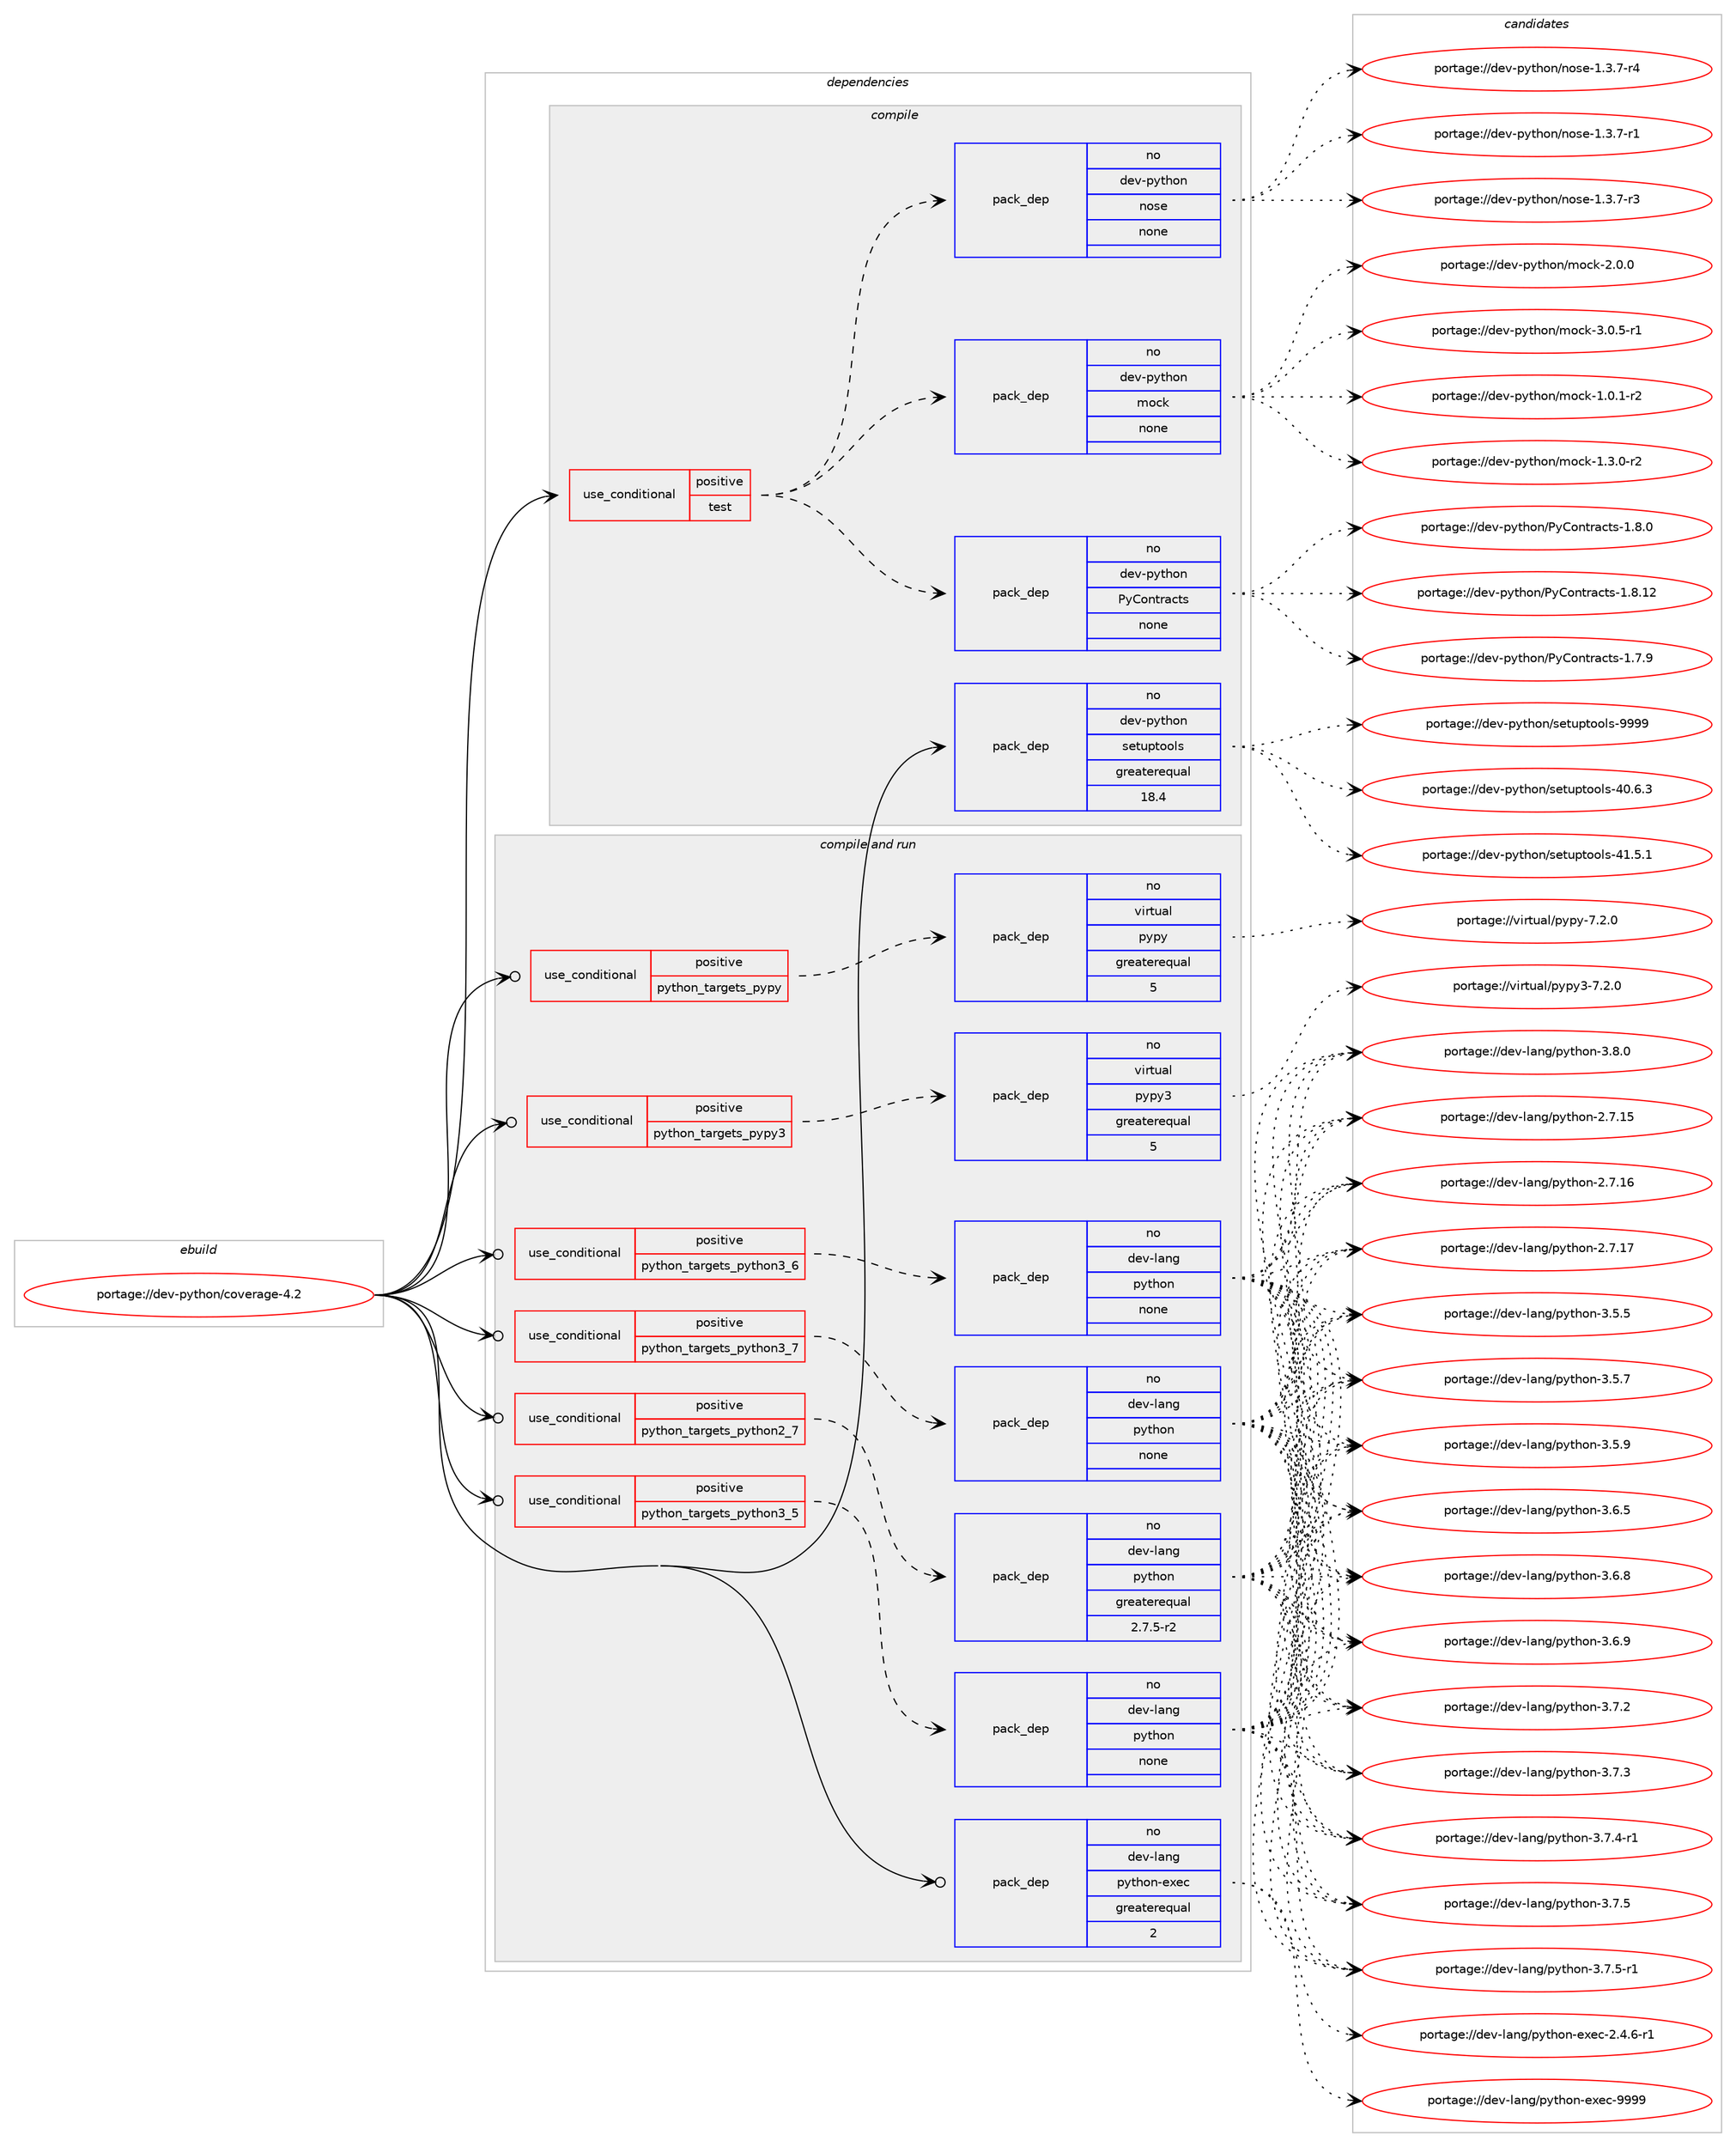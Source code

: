 digraph prolog {

# *************
# Graph options
# *************

newrank=true;
concentrate=true;
compound=true;
graph [rankdir=LR,fontname=Helvetica,fontsize=10,ranksep=1.5];#, ranksep=2.5, nodesep=0.2];
edge  [arrowhead=vee];
node  [fontname=Helvetica,fontsize=10];

# **********
# The ebuild
# **********

subgraph cluster_leftcol {
color=gray;
rank=same;
label=<<i>ebuild</i>>;
id [label="portage://dev-python/coverage-4.2", color=red, width=4, href="../dev-python/coverage-4.2.svg"];
}

# ****************
# The dependencies
# ****************

subgraph cluster_midcol {
color=gray;
label=<<i>dependencies</i>>;
subgraph cluster_compile {
fillcolor="#eeeeee";
style=filled;
label=<<i>compile</i>>;
subgraph cond27219 {
dependency135042 [label=<<TABLE BORDER="0" CELLBORDER="1" CELLSPACING="0" CELLPADDING="4"><TR><TD ROWSPAN="3" CELLPADDING="10">use_conditional</TD></TR><TR><TD>positive</TD></TR><TR><TD>test</TD></TR></TABLE>>, shape=none, color=red];
subgraph pack104513 {
dependency135043 [label=<<TABLE BORDER="0" CELLBORDER="1" CELLSPACING="0" CELLPADDING="4" WIDTH="220"><TR><TD ROWSPAN="6" CELLPADDING="30">pack_dep</TD></TR><TR><TD WIDTH="110">no</TD></TR><TR><TD>dev-python</TD></TR><TR><TD>PyContracts</TD></TR><TR><TD>none</TD></TR><TR><TD></TD></TR></TABLE>>, shape=none, color=blue];
}
dependency135042:e -> dependency135043:w [weight=20,style="dashed",arrowhead="vee"];
subgraph pack104514 {
dependency135044 [label=<<TABLE BORDER="0" CELLBORDER="1" CELLSPACING="0" CELLPADDING="4" WIDTH="220"><TR><TD ROWSPAN="6" CELLPADDING="30">pack_dep</TD></TR><TR><TD WIDTH="110">no</TD></TR><TR><TD>dev-python</TD></TR><TR><TD>mock</TD></TR><TR><TD>none</TD></TR><TR><TD></TD></TR></TABLE>>, shape=none, color=blue];
}
dependency135042:e -> dependency135044:w [weight=20,style="dashed",arrowhead="vee"];
subgraph pack104515 {
dependency135045 [label=<<TABLE BORDER="0" CELLBORDER="1" CELLSPACING="0" CELLPADDING="4" WIDTH="220"><TR><TD ROWSPAN="6" CELLPADDING="30">pack_dep</TD></TR><TR><TD WIDTH="110">no</TD></TR><TR><TD>dev-python</TD></TR><TR><TD>nose</TD></TR><TR><TD>none</TD></TR><TR><TD></TD></TR></TABLE>>, shape=none, color=blue];
}
dependency135042:e -> dependency135045:w [weight=20,style="dashed",arrowhead="vee"];
}
id:e -> dependency135042:w [weight=20,style="solid",arrowhead="vee"];
subgraph pack104516 {
dependency135046 [label=<<TABLE BORDER="0" CELLBORDER="1" CELLSPACING="0" CELLPADDING="4" WIDTH="220"><TR><TD ROWSPAN="6" CELLPADDING="30">pack_dep</TD></TR><TR><TD WIDTH="110">no</TD></TR><TR><TD>dev-python</TD></TR><TR><TD>setuptools</TD></TR><TR><TD>greaterequal</TD></TR><TR><TD>18.4</TD></TR></TABLE>>, shape=none, color=blue];
}
id:e -> dependency135046:w [weight=20,style="solid",arrowhead="vee"];
}
subgraph cluster_compileandrun {
fillcolor="#eeeeee";
style=filled;
label=<<i>compile and run</i>>;
subgraph cond27220 {
dependency135047 [label=<<TABLE BORDER="0" CELLBORDER="1" CELLSPACING="0" CELLPADDING="4"><TR><TD ROWSPAN="3" CELLPADDING="10">use_conditional</TD></TR><TR><TD>positive</TD></TR><TR><TD>python_targets_pypy</TD></TR></TABLE>>, shape=none, color=red];
subgraph pack104517 {
dependency135048 [label=<<TABLE BORDER="0" CELLBORDER="1" CELLSPACING="0" CELLPADDING="4" WIDTH="220"><TR><TD ROWSPAN="6" CELLPADDING="30">pack_dep</TD></TR><TR><TD WIDTH="110">no</TD></TR><TR><TD>virtual</TD></TR><TR><TD>pypy</TD></TR><TR><TD>greaterequal</TD></TR><TR><TD>5</TD></TR></TABLE>>, shape=none, color=blue];
}
dependency135047:e -> dependency135048:w [weight=20,style="dashed",arrowhead="vee"];
}
id:e -> dependency135047:w [weight=20,style="solid",arrowhead="odotvee"];
subgraph cond27221 {
dependency135049 [label=<<TABLE BORDER="0" CELLBORDER="1" CELLSPACING="0" CELLPADDING="4"><TR><TD ROWSPAN="3" CELLPADDING="10">use_conditional</TD></TR><TR><TD>positive</TD></TR><TR><TD>python_targets_pypy3</TD></TR></TABLE>>, shape=none, color=red];
subgraph pack104518 {
dependency135050 [label=<<TABLE BORDER="0" CELLBORDER="1" CELLSPACING="0" CELLPADDING="4" WIDTH="220"><TR><TD ROWSPAN="6" CELLPADDING="30">pack_dep</TD></TR><TR><TD WIDTH="110">no</TD></TR><TR><TD>virtual</TD></TR><TR><TD>pypy3</TD></TR><TR><TD>greaterequal</TD></TR><TR><TD>5</TD></TR></TABLE>>, shape=none, color=blue];
}
dependency135049:e -> dependency135050:w [weight=20,style="dashed",arrowhead="vee"];
}
id:e -> dependency135049:w [weight=20,style="solid",arrowhead="odotvee"];
subgraph cond27222 {
dependency135051 [label=<<TABLE BORDER="0" CELLBORDER="1" CELLSPACING="0" CELLPADDING="4"><TR><TD ROWSPAN="3" CELLPADDING="10">use_conditional</TD></TR><TR><TD>positive</TD></TR><TR><TD>python_targets_python2_7</TD></TR></TABLE>>, shape=none, color=red];
subgraph pack104519 {
dependency135052 [label=<<TABLE BORDER="0" CELLBORDER="1" CELLSPACING="0" CELLPADDING="4" WIDTH="220"><TR><TD ROWSPAN="6" CELLPADDING="30">pack_dep</TD></TR><TR><TD WIDTH="110">no</TD></TR><TR><TD>dev-lang</TD></TR><TR><TD>python</TD></TR><TR><TD>greaterequal</TD></TR><TR><TD>2.7.5-r2</TD></TR></TABLE>>, shape=none, color=blue];
}
dependency135051:e -> dependency135052:w [weight=20,style="dashed",arrowhead="vee"];
}
id:e -> dependency135051:w [weight=20,style="solid",arrowhead="odotvee"];
subgraph cond27223 {
dependency135053 [label=<<TABLE BORDER="0" CELLBORDER="1" CELLSPACING="0" CELLPADDING="4"><TR><TD ROWSPAN="3" CELLPADDING="10">use_conditional</TD></TR><TR><TD>positive</TD></TR><TR><TD>python_targets_python3_5</TD></TR></TABLE>>, shape=none, color=red];
subgraph pack104520 {
dependency135054 [label=<<TABLE BORDER="0" CELLBORDER="1" CELLSPACING="0" CELLPADDING="4" WIDTH="220"><TR><TD ROWSPAN="6" CELLPADDING="30">pack_dep</TD></TR><TR><TD WIDTH="110">no</TD></TR><TR><TD>dev-lang</TD></TR><TR><TD>python</TD></TR><TR><TD>none</TD></TR><TR><TD></TD></TR></TABLE>>, shape=none, color=blue];
}
dependency135053:e -> dependency135054:w [weight=20,style="dashed",arrowhead="vee"];
}
id:e -> dependency135053:w [weight=20,style="solid",arrowhead="odotvee"];
subgraph cond27224 {
dependency135055 [label=<<TABLE BORDER="0" CELLBORDER="1" CELLSPACING="0" CELLPADDING="4"><TR><TD ROWSPAN="3" CELLPADDING="10">use_conditional</TD></TR><TR><TD>positive</TD></TR><TR><TD>python_targets_python3_6</TD></TR></TABLE>>, shape=none, color=red];
subgraph pack104521 {
dependency135056 [label=<<TABLE BORDER="0" CELLBORDER="1" CELLSPACING="0" CELLPADDING="4" WIDTH="220"><TR><TD ROWSPAN="6" CELLPADDING="30">pack_dep</TD></TR><TR><TD WIDTH="110">no</TD></TR><TR><TD>dev-lang</TD></TR><TR><TD>python</TD></TR><TR><TD>none</TD></TR><TR><TD></TD></TR></TABLE>>, shape=none, color=blue];
}
dependency135055:e -> dependency135056:w [weight=20,style="dashed",arrowhead="vee"];
}
id:e -> dependency135055:w [weight=20,style="solid",arrowhead="odotvee"];
subgraph cond27225 {
dependency135057 [label=<<TABLE BORDER="0" CELLBORDER="1" CELLSPACING="0" CELLPADDING="4"><TR><TD ROWSPAN="3" CELLPADDING="10">use_conditional</TD></TR><TR><TD>positive</TD></TR><TR><TD>python_targets_python3_7</TD></TR></TABLE>>, shape=none, color=red];
subgraph pack104522 {
dependency135058 [label=<<TABLE BORDER="0" CELLBORDER="1" CELLSPACING="0" CELLPADDING="4" WIDTH="220"><TR><TD ROWSPAN="6" CELLPADDING="30">pack_dep</TD></TR><TR><TD WIDTH="110">no</TD></TR><TR><TD>dev-lang</TD></TR><TR><TD>python</TD></TR><TR><TD>none</TD></TR><TR><TD></TD></TR></TABLE>>, shape=none, color=blue];
}
dependency135057:e -> dependency135058:w [weight=20,style="dashed",arrowhead="vee"];
}
id:e -> dependency135057:w [weight=20,style="solid",arrowhead="odotvee"];
subgraph pack104523 {
dependency135059 [label=<<TABLE BORDER="0" CELLBORDER="1" CELLSPACING="0" CELLPADDING="4" WIDTH="220"><TR><TD ROWSPAN="6" CELLPADDING="30">pack_dep</TD></TR><TR><TD WIDTH="110">no</TD></TR><TR><TD>dev-lang</TD></TR><TR><TD>python-exec</TD></TR><TR><TD>greaterequal</TD></TR><TR><TD>2</TD></TR></TABLE>>, shape=none, color=blue];
}
id:e -> dependency135059:w [weight=20,style="solid",arrowhead="odotvee"];
}
subgraph cluster_run {
fillcolor="#eeeeee";
style=filled;
label=<<i>run</i>>;
}
}

# **************
# The candidates
# **************

subgraph cluster_choices {
rank=same;
color=gray;
label=<<i>candidates</i>>;

subgraph choice104513 {
color=black;
nodesep=1;
choiceportage100101118451121211161041111104780121671111101161149799116115454946554657 [label="portage://dev-python/PyContracts-1.7.9", color=red, width=4,href="../dev-python/PyContracts-1.7.9.svg"];
choiceportage100101118451121211161041111104780121671111101161149799116115454946564648 [label="portage://dev-python/PyContracts-1.8.0", color=red, width=4,href="../dev-python/PyContracts-1.8.0.svg"];
choiceportage10010111845112121116104111110478012167111110116114979911611545494656464950 [label="portage://dev-python/PyContracts-1.8.12", color=red, width=4,href="../dev-python/PyContracts-1.8.12.svg"];
dependency135043:e -> choiceportage100101118451121211161041111104780121671111101161149799116115454946554657:w [style=dotted,weight="100"];
dependency135043:e -> choiceportage100101118451121211161041111104780121671111101161149799116115454946564648:w [style=dotted,weight="100"];
dependency135043:e -> choiceportage10010111845112121116104111110478012167111110116114979911611545494656464950:w [style=dotted,weight="100"];
}
subgraph choice104514 {
color=black;
nodesep=1;
choiceportage1001011184511212111610411111047109111991074549464846494511450 [label="portage://dev-python/mock-1.0.1-r2", color=red, width=4,href="../dev-python/mock-1.0.1-r2.svg"];
choiceportage1001011184511212111610411111047109111991074549465146484511450 [label="portage://dev-python/mock-1.3.0-r2", color=red, width=4,href="../dev-python/mock-1.3.0-r2.svg"];
choiceportage100101118451121211161041111104710911199107455046484648 [label="portage://dev-python/mock-2.0.0", color=red, width=4,href="../dev-python/mock-2.0.0.svg"];
choiceportage1001011184511212111610411111047109111991074551464846534511449 [label="portage://dev-python/mock-3.0.5-r1", color=red, width=4,href="../dev-python/mock-3.0.5-r1.svg"];
dependency135044:e -> choiceportage1001011184511212111610411111047109111991074549464846494511450:w [style=dotted,weight="100"];
dependency135044:e -> choiceportage1001011184511212111610411111047109111991074549465146484511450:w [style=dotted,weight="100"];
dependency135044:e -> choiceportage100101118451121211161041111104710911199107455046484648:w [style=dotted,weight="100"];
dependency135044:e -> choiceportage1001011184511212111610411111047109111991074551464846534511449:w [style=dotted,weight="100"];
}
subgraph choice104515 {
color=black;
nodesep=1;
choiceportage10010111845112121116104111110471101111151014549465146554511449 [label="portage://dev-python/nose-1.3.7-r1", color=red, width=4,href="../dev-python/nose-1.3.7-r1.svg"];
choiceportage10010111845112121116104111110471101111151014549465146554511451 [label="portage://dev-python/nose-1.3.7-r3", color=red, width=4,href="../dev-python/nose-1.3.7-r3.svg"];
choiceportage10010111845112121116104111110471101111151014549465146554511452 [label="portage://dev-python/nose-1.3.7-r4", color=red, width=4,href="../dev-python/nose-1.3.7-r4.svg"];
dependency135045:e -> choiceportage10010111845112121116104111110471101111151014549465146554511449:w [style=dotted,weight="100"];
dependency135045:e -> choiceportage10010111845112121116104111110471101111151014549465146554511451:w [style=dotted,weight="100"];
dependency135045:e -> choiceportage10010111845112121116104111110471101111151014549465146554511452:w [style=dotted,weight="100"];
}
subgraph choice104516 {
color=black;
nodesep=1;
choiceportage100101118451121211161041111104711510111611711211611111110811545524846544651 [label="portage://dev-python/setuptools-40.6.3", color=red, width=4,href="../dev-python/setuptools-40.6.3.svg"];
choiceportage100101118451121211161041111104711510111611711211611111110811545524946534649 [label="portage://dev-python/setuptools-41.5.1", color=red, width=4,href="../dev-python/setuptools-41.5.1.svg"];
choiceportage10010111845112121116104111110471151011161171121161111111081154557575757 [label="portage://dev-python/setuptools-9999", color=red, width=4,href="../dev-python/setuptools-9999.svg"];
dependency135046:e -> choiceportage100101118451121211161041111104711510111611711211611111110811545524846544651:w [style=dotted,weight="100"];
dependency135046:e -> choiceportage100101118451121211161041111104711510111611711211611111110811545524946534649:w [style=dotted,weight="100"];
dependency135046:e -> choiceportage10010111845112121116104111110471151011161171121161111111081154557575757:w [style=dotted,weight="100"];
}
subgraph choice104517 {
color=black;
nodesep=1;
choiceportage1181051141161179710847112121112121455546504648 [label="portage://virtual/pypy-7.2.0", color=red, width=4,href="../virtual/pypy-7.2.0.svg"];
dependency135048:e -> choiceportage1181051141161179710847112121112121455546504648:w [style=dotted,weight="100"];
}
subgraph choice104518 {
color=black;
nodesep=1;
choiceportage118105114116117971084711212111212151455546504648 [label="portage://virtual/pypy3-7.2.0", color=red, width=4,href="../virtual/pypy3-7.2.0.svg"];
dependency135050:e -> choiceportage118105114116117971084711212111212151455546504648:w [style=dotted,weight="100"];
}
subgraph choice104519 {
color=black;
nodesep=1;
choiceportage10010111845108971101034711212111610411111045504655464953 [label="portage://dev-lang/python-2.7.15", color=red, width=4,href="../dev-lang/python-2.7.15.svg"];
choiceportage10010111845108971101034711212111610411111045504655464954 [label="portage://dev-lang/python-2.7.16", color=red, width=4,href="../dev-lang/python-2.7.16.svg"];
choiceportage10010111845108971101034711212111610411111045504655464955 [label="portage://dev-lang/python-2.7.17", color=red, width=4,href="../dev-lang/python-2.7.17.svg"];
choiceportage100101118451089711010347112121116104111110455146534653 [label="portage://dev-lang/python-3.5.5", color=red, width=4,href="../dev-lang/python-3.5.5.svg"];
choiceportage100101118451089711010347112121116104111110455146534655 [label="portage://dev-lang/python-3.5.7", color=red, width=4,href="../dev-lang/python-3.5.7.svg"];
choiceportage100101118451089711010347112121116104111110455146534657 [label="portage://dev-lang/python-3.5.9", color=red, width=4,href="../dev-lang/python-3.5.9.svg"];
choiceportage100101118451089711010347112121116104111110455146544653 [label="portage://dev-lang/python-3.6.5", color=red, width=4,href="../dev-lang/python-3.6.5.svg"];
choiceportage100101118451089711010347112121116104111110455146544656 [label="portage://dev-lang/python-3.6.8", color=red, width=4,href="../dev-lang/python-3.6.8.svg"];
choiceportage100101118451089711010347112121116104111110455146544657 [label="portage://dev-lang/python-3.6.9", color=red, width=4,href="../dev-lang/python-3.6.9.svg"];
choiceportage100101118451089711010347112121116104111110455146554650 [label="portage://dev-lang/python-3.7.2", color=red, width=4,href="../dev-lang/python-3.7.2.svg"];
choiceportage100101118451089711010347112121116104111110455146554651 [label="portage://dev-lang/python-3.7.3", color=red, width=4,href="../dev-lang/python-3.7.3.svg"];
choiceportage1001011184510897110103471121211161041111104551465546524511449 [label="portage://dev-lang/python-3.7.4-r1", color=red, width=4,href="../dev-lang/python-3.7.4-r1.svg"];
choiceportage100101118451089711010347112121116104111110455146554653 [label="portage://dev-lang/python-3.7.5", color=red, width=4,href="../dev-lang/python-3.7.5.svg"];
choiceportage1001011184510897110103471121211161041111104551465546534511449 [label="portage://dev-lang/python-3.7.5-r1", color=red, width=4,href="../dev-lang/python-3.7.5-r1.svg"];
choiceportage100101118451089711010347112121116104111110455146564648 [label="portage://dev-lang/python-3.8.0", color=red, width=4,href="../dev-lang/python-3.8.0.svg"];
dependency135052:e -> choiceportage10010111845108971101034711212111610411111045504655464953:w [style=dotted,weight="100"];
dependency135052:e -> choiceportage10010111845108971101034711212111610411111045504655464954:w [style=dotted,weight="100"];
dependency135052:e -> choiceportage10010111845108971101034711212111610411111045504655464955:w [style=dotted,weight="100"];
dependency135052:e -> choiceportage100101118451089711010347112121116104111110455146534653:w [style=dotted,weight="100"];
dependency135052:e -> choiceportage100101118451089711010347112121116104111110455146534655:w [style=dotted,weight="100"];
dependency135052:e -> choiceportage100101118451089711010347112121116104111110455146534657:w [style=dotted,weight="100"];
dependency135052:e -> choiceportage100101118451089711010347112121116104111110455146544653:w [style=dotted,weight="100"];
dependency135052:e -> choiceportage100101118451089711010347112121116104111110455146544656:w [style=dotted,weight="100"];
dependency135052:e -> choiceportage100101118451089711010347112121116104111110455146544657:w [style=dotted,weight="100"];
dependency135052:e -> choiceportage100101118451089711010347112121116104111110455146554650:w [style=dotted,weight="100"];
dependency135052:e -> choiceportage100101118451089711010347112121116104111110455146554651:w [style=dotted,weight="100"];
dependency135052:e -> choiceportage1001011184510897110103471121211161041111104551465546524511449:w [style=dotted,weight="100"];
dependency135052:e -> choiceportage100101118451089711010347112121116104111110455146554653:w [style=dotted,weight="100"];
dependency135052:e -> choiceportage1001011184510897110103471121211161041111104551465546534511449:w [style=dotted,weight="100"];
dependency135052:e -> choiceportage100101118451089711010347112121116104111110455146564648:w [style=dotted,weight="100"];
}
subgraph choice104520 {
color=black;
nodesep=1;
choiceportage10010111845108971101034711212111610411111045504655464953 [label="portage://dev-lang/python-2.7.15", color=red, width=4,href="../dev-lang/python-2.7.15.svg"];
choiceportage10010111845108971101034711212111610411111045504655464954 [label="portage://dev-lang/python-2.7.16", color=red, width=4,href="../dev-lang/python-2.7.16.svg"];
choiceportage10010111845108971101034711212111610411111045504655464955 [label="portage://dev-lang/python-2.7.17", color=red, width=4,href="../dev-lang/python-2.7.17.svg"];
choiceportage100101118451089711010347112121116104111110455146534653 [label="portage://dev-lang/python-3.5.5", color=red, width=4,href="../dev-lang/python-3.5.5.svg"];
choiceportage100101118451089711010347112121116104111110455146534655 [label="portage://dev-lang/python-3.5.7", color=red, width=4,href="../dev-lang/python-3.5.7.svg"];
choiceportage100101118451089711010347112121116104111110455146534657 [label="portage://dev-lang/python-3.5.9", color=red, width=4,href="../dev-lang/python-3.5.9.svg"];
choiceportage100101118451089711010347112121116104111110455146544653 [label="portage://dev-lang/python-3.6.5", color=red, width=4,href="../dev-lang/python-3.6.5.svg"];
choiceportage100101118451089711010347112121116104111110455146544656 [label="portage://dev-lang/python-3.6.8", color=red, width=4,href="../dev-lang/python-3.6.8.svg"];
choiceportage100101118451089711010347112121116104111110455146544657 [label="portage://dev-lang/python-3.6.9", color=red, width=4,href="../dev-lang/python-3.6.9.svg"];
choiceportage100101118451089711010347112121116104111110455146554650 [label="portage://dev-lang/python-3.7.2", color=red, width=4,href="../dev-lang/python-3.7.2.svg"];
choiceportage100101118451089711010347112121116104111110455146554651 [label="portage://dev-lang/python-3.7.3", color=red, width=4,href="../dev-lang/python-3.7.3.svg"];
choiceportage1001011184510897110103471121211161041111104551465546524511449 [label="portage://dev-lang/python-3.7.4-r1", color=red, width=4,href="../dev-lang/python-3.7.4-r1.svg"];
choiceportage100101118451089711010347112121116104111110455146554653 [label="portage://dev-lang/python-3.7.5", color=red, width=4,href="../dev-lang/python-3.7.5.svg"];
choiceportage1001011184510897110103471121211161041111104551465546534511449 [label="portage://dev-lang/python-3.7.5-r1", color=red, width=4,href="../dev-lang/python-3.7.5-r1.svg"];
choiceportage100101118451089711010347112121116104111110455146564648 [label="portage://dev-lang/python-3.8.0", color=red, width=4,href="../dev-lang/python-3.8.0.svg"];
dependency135054:e -> choiceportage10010111845108971101034711212111610411111045504655464953:w [style=dotted,weight="100"];
dependency135054:e -> choiceportage10010111845108971101034711212111610411111045504655464954:w [style=dotted,weight="100"];
dependency135054:e -> choiceportage10010111845108971101034711212111610411111045504655464955:w [style=dotted,weight="100"];
dependency135054:e -> choiceportage100101118451089711010347112121116104111110455146534653:w [style=dotted,weight="100"];
dependency135054:e -> choiceportage100101118451089711010347112121116104111110455146534655:w [style=dotted,weight="100"];
dependency135054:e -> choiceportage100101118451089711010347112121116104111110455146534657:w [style=dotted,weight="100"];
dependency135054:e -> choiceportage100101118451089711010347112121116104111110455146544653:w [style=dotted,weight="100"];
dependency135054:e -> choiceportage100101118451089711010347112121116104111110455146544656:w [style=dotted,weight="100"];
dependency135054:e -> choiceportage100101118451089711010347112121116104111110455146544657:w [style=dotted,weight="100"];
dependency135054:e -> choiceportage100101118451089711010347112121116104111110455146554650:w [style=dotted,weight="100"];
dependency135054:e -> choiceportage100101118451089711010347112121116104111110455146554651:w [style=dotted,weight="100"];
dependency135054:e -> choiceportage1001011184510897110103471121211161041111104551465546524511449:w [style=dotted,weight="100"];
dependency135054:e -> choiceportage100101118451089711010347112121116104111110455146554653:w [style=dotted,weight="100"];
dependency135054:e -> choiceportage1001011184510897110103471121211161041111104551465546534511449:w [style=dotted,weight="100"];
dependency135054:e -> choiceportage100101118451089711010347112121116104111110455146564648:w [style=dotted,weight="100"];
}
subgraph choice104521 {
color=black;
nodesep=1;
choiceportage10010111845108971101034711212111610411111045504655464953 [label="portage://dev-lang/python-2.7.15", color=red, width=4,href="../dev-lang/python-2.7.15.svg"];
choiceportage10010111845108971101034711212111610411111045504655464954 [label="portage://dev-lang/python-2.7.16", color=red, width=4,href="../dev-lang/python-2.7.16.svg"];
choiceportage10010111845108971101034711212111610411111045504655464955 [label="portage://dev-lang/python-2.7.17", color=red, width=4,href="../dev-lang/python-2.7.17.svg"];
choiceportage100101118451089711010347112121116104111110455146534653 [label="portage://dev-lang/python-3.5.5", color=red, width=4,href="../dev-lang/python-3.5.5.svg"];
choiceportage100101118451089711010347112121116104111110455146534655 [label="portage://dev-lang/python-3.5.7", color=red, width=4,href="../dev-lang/python-3.5.7.svg"];
choiceportage100101118451089711010347112121116104111110455146534657 [label="portage://dev-lang/python-3.5.9", color=red, width=4,href="../dev-lang/python-3.5.9.svg"];
choiceportage100101118451089711010347112121116104111110455146544653 [label="portage://dev-lang/python-3.6.5", color=red, width=4,href="../dev-lang/python-3.6.5.svg"];
choiceportage100101118451089711010347112121116104111110455146544656 [label="portage://dev-lang/python-3.6.8", color=red, width=4,href="../dev-lang/python-3.6.8.svg"];
choiceportage100101118451089711010347112121116104111110455146544657 [label="portage://dev-lang/python-3.6.9", color=red, width=4,href="../dev-lang/python-3.6.9.svg"];
choiceportage100101118451089711010347112121116104111110455146554650 [label="portage://dev-lang/python-3.7.2", color=red, width=4,href="../dev-lang/python-3.7.2.svg"];
choiceportage100101118451089711010347112121116104111110455146554651 [label="portage://dev-lang/python-3.7.3", color=red, width=4,href="../dev-lang/python-3.7.3.svg"];
choiceportage1001011184510897110103471121211161041111104551465546524511449 [label="portage://dev-lang/python-3.7.4-r1", color=red, width=4,href="../dev-lang/python-3.7.4-r1.svg"];
choiceportage100101118451089711010347112121116104111110455146554653 [label="portage://dev-lang/python-3.7.5", color=red, width=4,href="../dev-lang/python-3.7.5.svg"];
choiceportage1001011184510897110103471121211161041111104551465546534511449 [label="portage://dev-lang/python-3.7.5-r1", color=red, width=4,href="../dev-lang/python-3.7.5-r1.svg"];
choiceportage100101118451089711010347112121116104111110455146564648 [label="portage://dev-lang/python-3.8.0", color=red, width=4,href="../dev-lang/python-3.8.0.svg"];
dependency135056:e -> choiceportage10010111845108971101034711212111610411111045504655464953:w [style=dotted,weight="100"];
dependency135056:e -> choiceportage10010111845108971101034711212111610411111045504655464954:w [style=dotted,weight="100"];
dependency135056:e -> choiceportage10010111845108971101034711212111610411111045504655464955:w [style=dotted,weight="100"];
dependency135056:e -> choiceportage100101118451089711010347112121116104111110455146534653:w [style=dotted,weight="100"];
dependency135056:e -> choiceportage100101118451089711010347112121116104111110455146534655:w [style=dotted,weight="100"];
dependency135056:e -> choiceportage100101118451089711010347112121116104111110455146534657:w [style=dotted,weight="100"];
dependency135056:e -> choiceportage100101118451089711010347112121116104111110455146544653:w [style=dotted,weight="100"];
dependency135056:e -> choiceportage100101118451089711010347112121116104111110455146544656:w [style=dotted,weight="100"];
dependency135056:e -> choiceportage100101118451089711010347112121116104111110455146544657:w [style=dotted,weight="100"];
dependency135056:e -> choiceportage100101118451089711010347112121116104111110455146554650:w [style=dotted,weight="100"];
dependency135056:e -> choiceportage100101118451089711010347112121116104111110455146554651:w [style=dotted,weight="100"];
dependency135056:e -> choiceportage1001011184510897110103471121211161041111104551465546524511449:w [style=dotted,weight="100"];
dependency135056:e -> choiceportage100101118451089711010347112121116104111110455146554653:w [style=dotted,weight="100"];
dependency135056:e -> choiceportage1001011184510897110103471121211161041111104551465546534511449:w [style=dotted,weight="100"];
dependency135056:e -> choiceportage100101118451089711010347112121116104111110455146564648:w [style=dotted,weight="100"];
}
subgraph choice104522 {
color=black;
nodesep=1;
choiceportage10010111845108971101034711212111610411111045504655464953 [label="portage://dev-lang/python-2.7.15", color=red, width=4,href="../dev-lang/python-2.7.15.svg"];
choiceportage10010111845108971101034711212111610411111045504655464954 [label="portage://dev-lang/python-2.7.16", color=red, width=4,href="../dev-lang/python-2.7.16.svg"];
choiceportage10010111845108971101034711212111610411111045504655464955 [label="portage://dev-lang/python-2.7.17", color=red, width=4,href="../dev-lang/python-2.7.17.svg"];
choiceportage100101118451089711010347112121116104111110455146534653 [label="portage://dev-lang/python-3.5.5", color=red, width=4,href="../dev-lang/python-3.5.5.svg"];
choiceportage100101118451089711010347112121116104111110455146534655 [label="portage://dev-lang/python-3.5.7", color=red, width=4,href="../dev-lang/python-3.5.7.svg"];
choiceportage100101118451089711010347112121116104111110455146534657 [label="portage://dev-lang/python-3.5.9", color=red, width=4,href="../dev-lang/python-3.5.9.svg"];
choiceportage100101118451089711010347112121116104111110455146544653 [label="portage://dev-lang/python-3.6.5", color=red, width=4,href="../dev-lang/python-3.6.5.svg"];
choiceportage100101118451089711010347112121116104111110455146544656 [label="portage://dev-lang/python-3.6.8", color=red, width=4,href="../dev-lang/python-3.6.8.svg"];
choiceportage100101118451089711010347112121116104111110455146544657 [label="portage://dev-lang/python-3.6.9", color=red, width=4,href="../dev-lang/python-3.6.9.svg"];
choiceportage100101118451089711010347112121116104111110455146554650 [label="portage://dev-lang/python-3.7.2", color=red, width=4,href="../dev-lang/python-3.7.2.svg"];
choiceportage100101118451089711010347112121116104111110455146554651 [label="portage://dev-lang/python-3.7.3", color=red, width=4,href="../dev-lang/python-3.7.3.svg"];
choiceportage1001011184510897110103471121211161041111104551465546524511449 [label="portage://dev-lang/python-3.7.4-r1", color=red, width=4,href="../dev-lang/python-3.7.4-r1.svg"];
choiceportage100101118451089711010347112121116104111110455146554653 [label="portage://dev-lang/python-3.7.5", color=red, width=4,href="../dev-lang/python-3.7.5.svg"];
choiceportage1001011184510897110103471121211161041111104551465546534511449 [label="portage://dev-lang/python-3.7.5-r1", color=red, width=4,href="../dev-lang/python-3.7.5-r1.svg"];
choiceportage100101118451089711010347112121116104111110455146564648 [label="portage://dev-lang/python-3.8.0", color=red, width=4,href="../dev-lang/python-3.8.0.svg"];
dependency135058:e -> choiceportage10010111845108971101034711212111610411111045504655464953:w [style=dotted,weight="100"];
dependency135058:e -> choiceportage10010111845108971101034711212111610411111045504655464954:w [style=dotted,weight="100"];
dependency135058:e -> choiceportage10010111845108971101034711212111610411111045504655464955:w [style=dotted,weight="100"];
dependency135058:e -> choiceportage100101118451089711010347112121116104111110455146534653:w [style=dotted,weight="100"];
dependency135058:e -> choiceportage100101118451089711010347112121116104111110455146534655:w [style=dotted,weight="100"];
dependency135058:e -> choiceportage100101118451089711010347112121116104111110455146534657:w [style=dotted,weight="100"];
dependency135058:e -> choiceportage100101118451089711010347112121116104111110455146544653:w [style=dotted,weight="100"];
dependency135058:e -> choiceportage100101118451089711010347112121116104111110455146544656:w [style=dotted,weight="100"];
dependency135058:e -> choiceportage100101118451089711010347112121116104111110455146544657:w [style=dotted,weight="100"];
dependency135058:e -> choiceportage100101118451089711010347112121116104111110455146554650:w [style=dotted,weight="100"];
dependency135058:e -> choiceportage100101118451089711010347112121116104111110455146554651:w [style=dotted,weight="100"];
dependency135058:e -> choiceportage1001011184510897110103471121211161041111104551465546524511449:w [style=dotted,weight="100"];
dependency135058:e -> choiceportage100101118451089711010347112121116104111110455146554653:w [style=dotted,weight="100"];
dependency135058:e -> choiceportage1001011184510897110103471121211161041111104551465546534511449:w [style=dotted,weight="100"];
dependency135058:e -> choiceportage100101118451089711010347112121116104111110455146564648:w [style=dotted,weight="100"];
}
subgraph choice104523 {
color=black;
nodesep=1;
choiceportage10010111845108971101034711212111610411111045101120101994550465246544511449 [label="portage://dev-lang/python-exec-2.4.6-r1", color=red, width=4,href="../dev-lang/python-exec-2.4.6-r1.svg"];
choiceportage10010111845108971101034711212111610411111045101120101994557575757 [label="portage://dev-lang/python-exec-9999", color=red, width=4,href="../dev-lang/python-exec-9999.svg"];
dependency135059:e -> choiceportage10010111845108971101034711212111610411111045101120101994550465246544511449:w [style=dotted,weight="100"];
dependency135059:e -> choiceportage10010111845108971101034711212111610411111045101120101994557575757:w [style=dotted,weight="100"];
}
}

}
